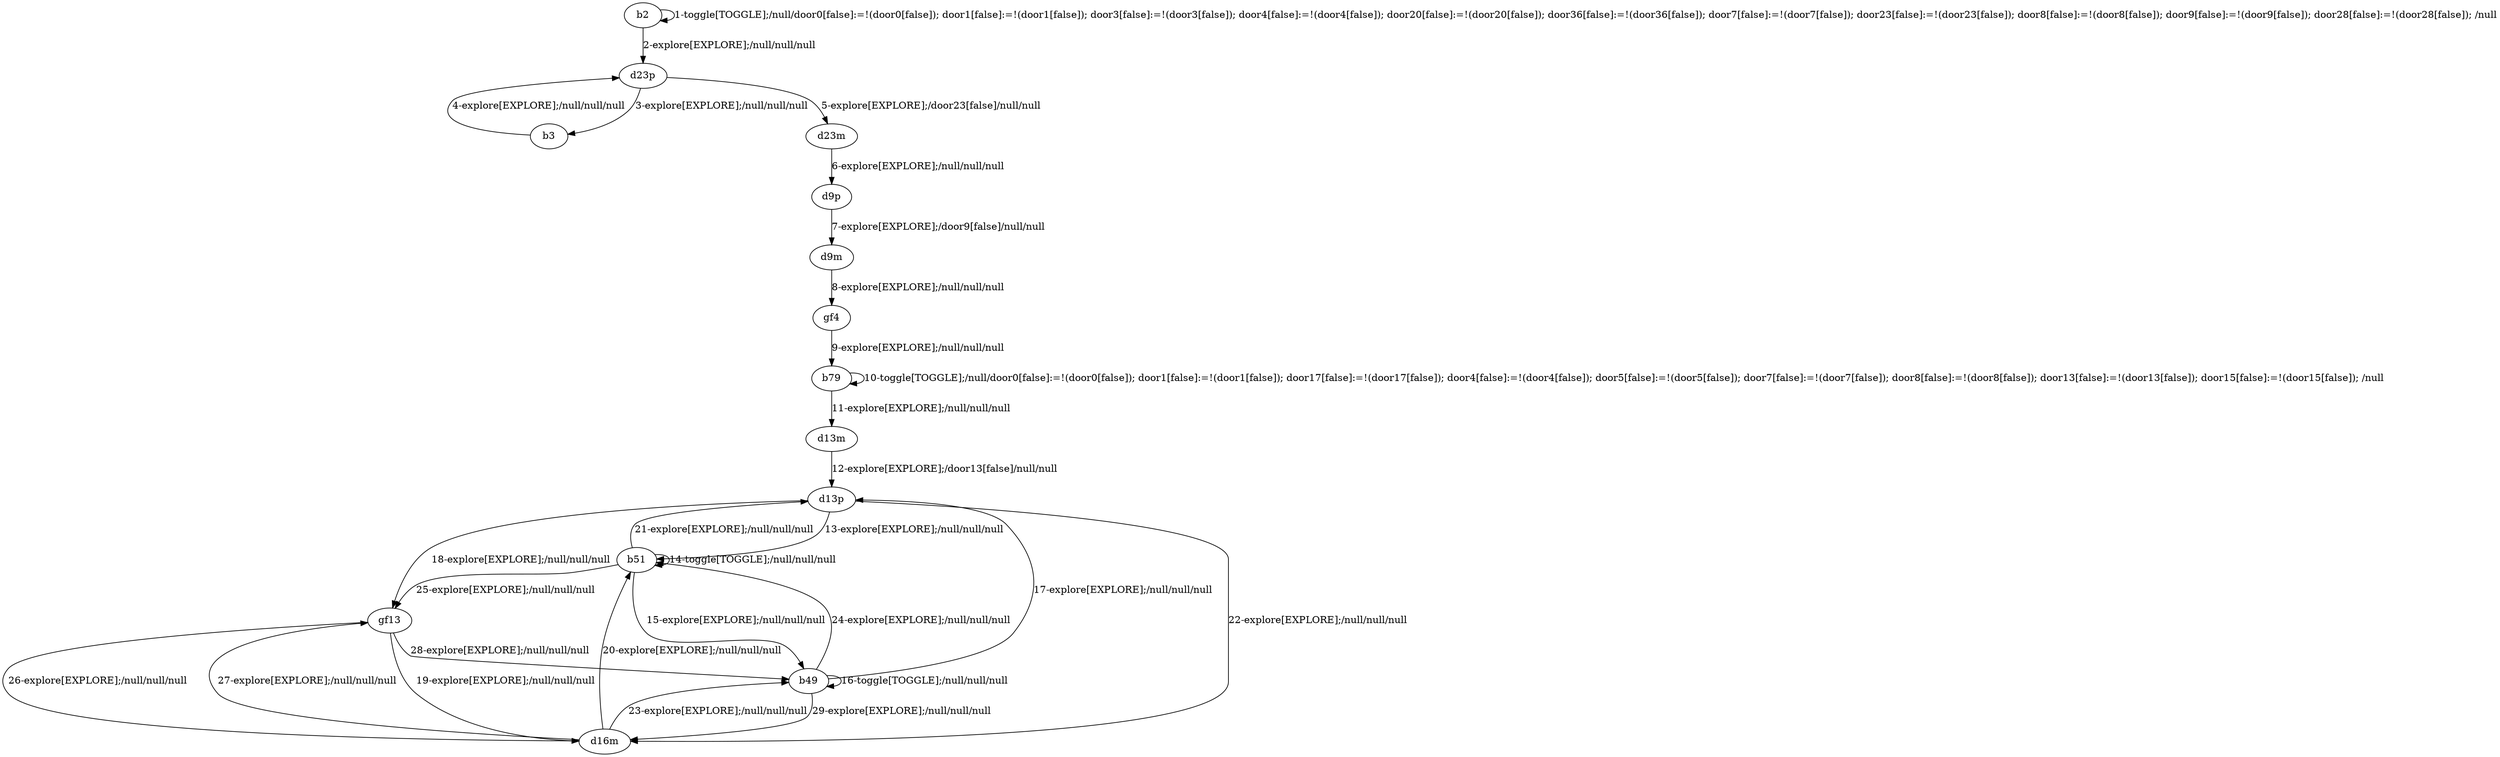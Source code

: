 # Total number of goals covered by this test: 5
# b49 --> d16m
# b49 --> b51
# gf13 --> b49
# b51 --> gf13
# d16m --> b49

digraph g {
"b2" -> "b2" [label = "1-toggle[TOGGLE];/null/door0[false]:=!(door0[false]); door1[false]:=!(door1[false]); door3[false]:=!(door3[false]); door4[false]:=!(door4[false]); door20[false]:=!(door20[false]); door36[false]:=!(door36[false]); door7[false]:=!(door7[false]); door23[false]:=!(door23[false]); door8[false]:=!(door8[false]); door9[false]:=!(door9[false]); door28[false]:=!(door28[false]); /null"];
"b2" -> "d23p" [label = "2-explore[EXPLORE];/null/null/null"];
"d23p" -> "b3" [label = "3-explore[EXPLORE];/null/null/null"];
"b3" -> "d23p" [label = "4-explore[EXPLORE];/null/null/null"];
"d23p" -> "d23m" [label = "5-explore[EXPLORE];/door23[false]/null/null"];
"d23m" -> "d9p" [label = "6-explore[EXPLORE];/null/null/null"];
"d9p" -> "d9m" [label = "7-explore[EXPLORE];/door9[false]/null/null"];
"d9m" -> "gf4" [label = "8-explore[EXPLORE];/null/null/null"];
"gf4" -> "b79" [label = "9-explore[EXPLORE];/null/null/null"];
"b79" -> "b79" [label = "10-toggle[TOGGLE];/null/door0[false]:=!(door0[false]); door1[false]:=!(door1[false]); door17[false]:=!(door17[false]); door4[false]:=!(door4[false]); door5[false]:=!(door5[false]); door7[false]:=!(door7[false]); door8[false]:=!(door8[false]); door13[false]:=!(door13[false]); door15[false]:=!(door15[false]); /null"];
"b79" -> "d13m" [label = "11-explore[EXPLORE];/null/null/null"];
"d13m" -> "d13p" [label = "12-explore[EXPLORE];/door13[false]/null/null"];
"d13p" -> "b51" [label = "13-explore[EXPLORE];/null/null/null"];
"b51" -> "b51" [label = "14-toggle[TOGGLE];/null/null/null"];
"b51" -> "b49" [label = "15-explore[EXPLORE];/null/null/null"];
"b49" -> "b49" [label = "16-toggle[TOGGLE];/null/null/null"];
"b49" -> "d13p" [label = "17-explore[EXPLORE];/null/null/null"];
"d13p" -> "gf13" [label = "18-explore[EXPLORE];/null/null/null"];
"gf13" -> "d16m" [label = "19-explore[EXPLORE];/null/null/null"];
"d16m" -> "b51" [label = "20-explore[EXPLORE];/null/null/null"];
"b51" -> "d13p" [label = "21-explore[EXPLORE];/null/null/null"];
"d13p" -> "d16m" [label = "22-explore[EXPLORE];/null/null/null"];
"d16m" -> "b49" [label = "23-explore[EXPLORE];/null/null/null"];
"b49" -> "b51" [label = "24-explore[EXPLORE];/null/null/null"];
"b51" -> "gf13" [label = "25-explore[EXPLORE];/null/null/null"];
"gf13" -> "d16m" [label = "26-explore[EXPLORE];/null/null/null"];
"d16m" -> "gf13" [label = "27-explore[EXPLORE];/null/null/null"];
"gf13" -> "b49" [label = "28-explore[EXPLORE];/null/null/null"];
"b49" -> "d16m" [label = "29-explore[EXPLORE];/null/null/null"];
}